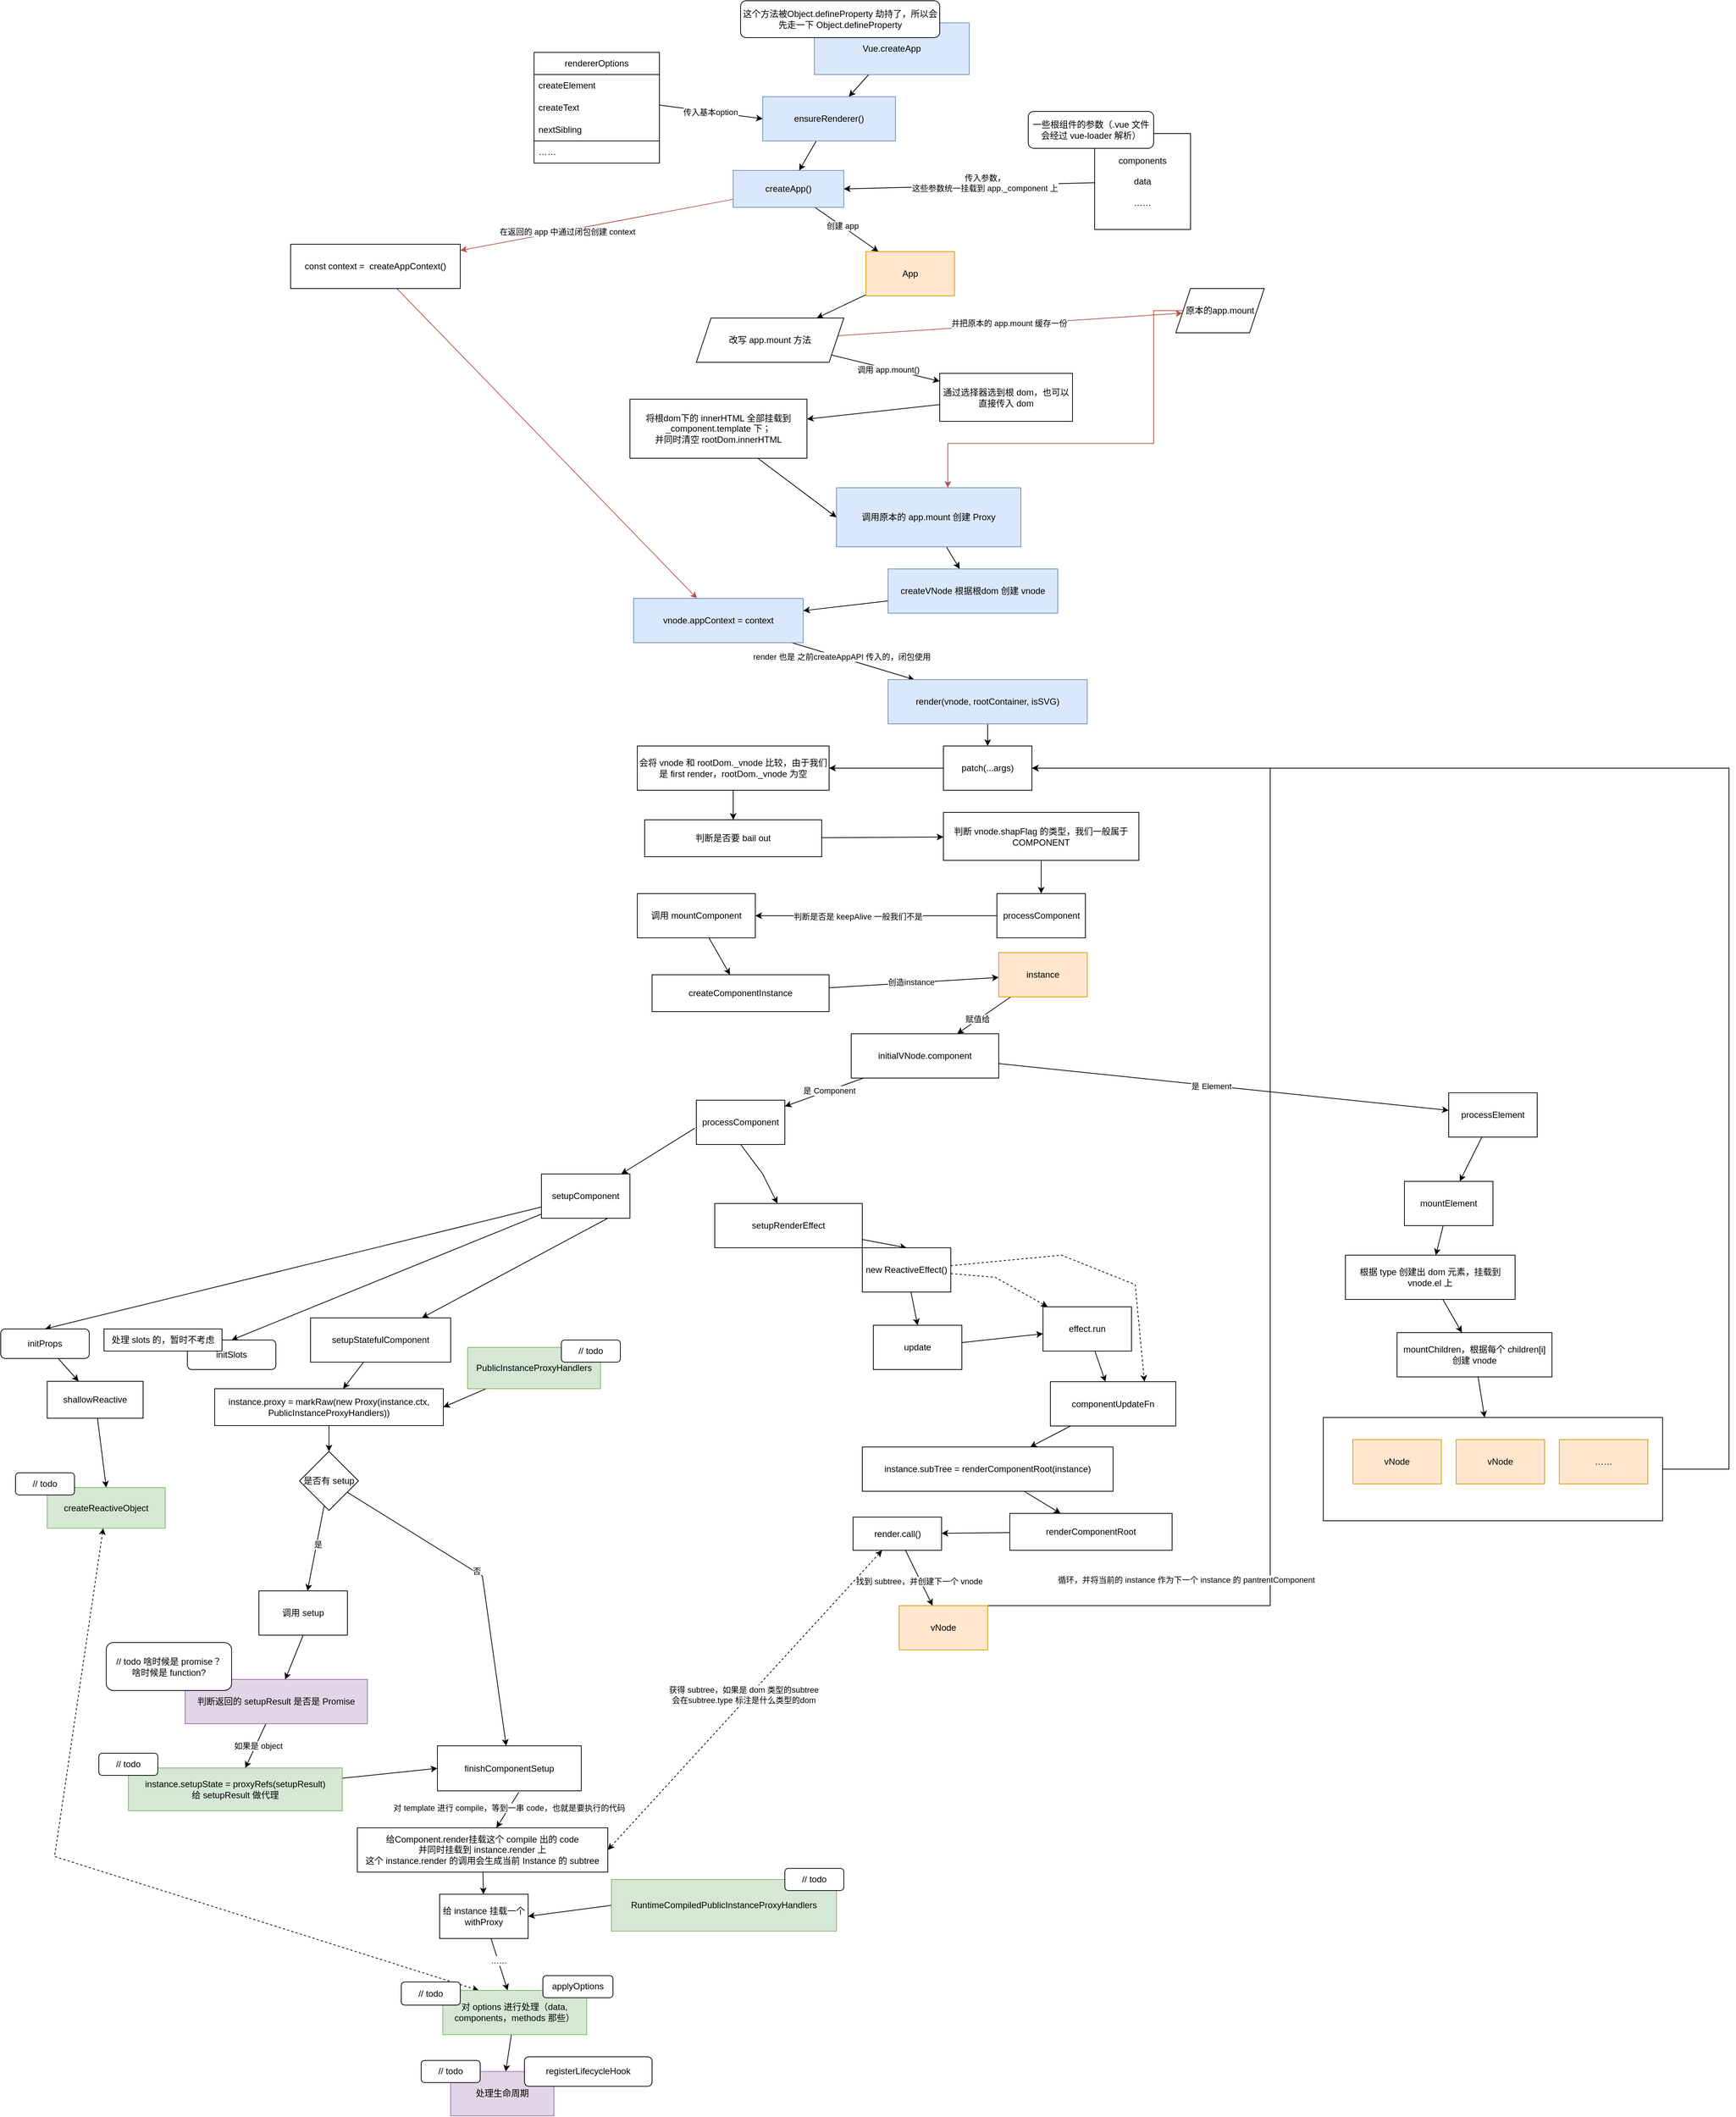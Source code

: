 <mxfile version="21.7.4" type="github">
  <diagram name="第 1 页" id="jVa2W7IPWwnAXI4XaTAD">
    <mxGraphModel dx="2261" dy="822" grid="1" gridSize="10" guides="1" tooltips="1" connect="1" arrows="1" fold="1" page="1" pageScale="1" pageWidth="827" pageHeight="1169" math="0" shadow="0">
      <root>
        <mxCell id="0" />
        <mxCell id="1" parent="0" />
        <mxCell id="8fbml9rFBPQE95AYInHe-94" style="edgeStyle=orthogonalEdgeStyle;rounded=0;orthogonalLoop=1;jettySize=auto;html=1;entryX=1;entryY=0.5;entryDx=0;entryDy=0;" edge="1" parent="1" source="8fbml9rFBPQE95AYInHe-93" target="zJVTqqphNSBY5kHAIyzm-56">
          <mxGeometry relative="1" as="geometry">
            <Array as="points">
              <mxPoint x="1520" y="2070" />
              <mxPoint x="1520" y="1120" />
            </Array>
          </mxGeometry>
        </mxCell>
        <mxCell id="8fbml9rFBPQE95AYInHe-93" value="" style="rounded=0;whiteSpace=wrap;html=1;" vertex="1" parent="1">
          <mxGeometry x="970" y="2000" width="460" height="140" as="geometry" />
        </mxCell>
        <mxCell id="zJVTqqphNSBY5kHAIyzm-97" style="edgeStyle=none;rounded=0;orthogonalLoop=1;jettySize=auto;html=1;exitX=0.75;exitY=1;exitDx=0;exitDy=0;" parent="1" source="zJVTqqphNSBY5kHAIyzm-80" target="zJVTqqphNSBY5kHAIyzm-98" edge="1">
          <mxGeometry relative="1" as="geometry">
            <mxPoint x="410" y="1750" as="targetPoint" />
            <mxPoint x="220" y="1695.001" as="sourcePoint" />
          </mxGeometry>
        </mxCell>
        <mxCell id="zJVTqqphNSBY5kHAIyzm-1" style="rounded=0;orthogonalLoop=1;jettySize=auto;html=1;" parent="1" source="simCPiNDv_beY422lD6f-1" target="zJVTqqphNSBY5kHAIyzm-2" edge="1">
          <mxGeometry relative="1" as="geometry">
            <mxPoint x="320" y="270" as="targetPoint" />
          </mxGeometry>
        </mxCell>
        <mxCell id="simCPiNDv_beY422lD6f-1" value="Vue.createApp" style="rounded=0;whiteSpace=wrap;html=1;fillColor=#dae8fc;strokeColor=#6c8ebf;" parent="1" vertex="1">
          <mxGeometry x="280" y="110" width="210" height="70" as="geometry" />
        </mxCell>
        <mxCell id="simCPiNDv_beY422lD6f-2" value="这个方法被Object.defineProperty 劫持了，所以会先走一下 Object.defineProperty" style="rounded=1;whiteSpace=wrap;html=1;" parent="1" vertex="1">
          <mxGeometry x="180" y="80" width="270" height="50" as="geometry" />
        </mxCell>
        <mxCell id="zJVTqqphNSBY5kHAIyzm-11" style="rounded=0;orthogonalLoop=1;jettySize=auto;html=1;" parent="1" source="zJVTqqphNSBY5kHAIyzm-2" target="zJVTqqphNSBY5kHAIyzm-12" edge="1">
          <mxGeometry relative="1" as="geometry">
            <mxPoint x="280" y="360" as="targetPoint" />
          </mxGeometry>
        </mxCell>
        <mxCell id="zJVTqqphNSBY5kHAIyzm-2" value="ensureRenderer()" style="rounded=0;whiteSpace=wrap;html=1;fillColor=#dae8fc;strokeColor=#6c8ebf;" parent="1" vertex="1">
          <mxGeometry x="210" y="210" width="180" height="60" as="geometry" />
        </mxCell>
        <mxCell id="zJVTqqphNSBY5kHAIyzm-7" style="rounded=0;orthogonalLoop=1;jettySize=auto;html=1;entryX=0;entryY=0.5;entryDx=0;entryDy=0;" parent="1" source="zJVTqqphNSBY5kHAIyzm-3" target="zJVTqqphNSBY5kHAIyzm-2" edge="1">
          <mxGeometry relative="1" as="geometry" />
        </mxCell>
        <mxCell id="zJVTqqphNSBY5kHAIyzm-8" value="传入基本option" style="edgeLabel;html=1;align=center;verticalAlign=middle;resizable=0;points=[];" parent="zJVTqqphNSBY5kHAIyzm-7" vertex="1" connectable="0">
          <mxGeometry x="-0.017" relative="1" as="geometry">
            <mxPoint as="offset" />
          </mxGeometry>
        </mxCell>
        <mxCell id="zJVTqqphNSBY5kHAIyzm-3" value="rendererOptions" style="swimlane;fontStyle=0;childLayout=stackLayout;horizontal=1;startSize=30;horizontalStack=0;resizeParent=1;resizeParentMax=0;resizeLast=0;collapsible=1;marginBottom=0;whiteSpace=wrap;html=1;" parent="1" vertex="1">
          <mxGeometry x="-100" y="150" width="170" height="120" as="geometry" />
        </mxCell>
        <mxCell id="zJVTqqphNSBY5kHAIyzm-4" value="createElement" style="text;strokeColor=none;fillColor=none;align=left;verticalAlign=middle;spacingLeft=4;spacingRight=4;overflow=hidden;points=[[0,0.5],[1,0.5]];portConstraint=eastwest;rotatable=0;whiteSpace=wrap;html=1;" parent="zJVTqqphNSBY5kHAIyzm-3" vertex="1">
          <mxGeometry y="30" width="170" height="30" as="geometry" />
        </mxCell>
        <mxCell id="zJVTqqphNSBY5kHAIyzm-5" value="createText" style="text;strokeColor=none;fillColor=none;align=left;verticalAlign=middle;spacingLeft=4;spacingRight=4;overflow=hidden;points=[[0,0.5],[1,0.5]];portConstraint=eastwest;rotatable=0;whiteSpace=wrap;html=1;" parent="zJVTqqphNSBY5kHAIyzm-3" vertex="1">
          <mxGeometry y="60" width="170" height="30" as="geometry" />
        </mxCell>
        <mxCell id="zJVTqqphNSBY5kHAIyzm-6" value="nextSibling" style="text;strokeColor=none;fillColor=none;align=left;verticalAlign=middle;spacingLeft=4;spacingRight=4;overflow=hidden;points=[[0,0.5],[1,0.5]];portConstraint=eastwest;rotatable=0;whiteSpace=wrap;html=1;" parent="zJVTqqphNSBY5kHAIyzm-3" vertex="1">
          <mxGeometry y="90" width="170" height="30" as="geometry" />
        </mxCell>
        <mxCell id="zJVTqqphNSBY5kHAIyzm-10" value="……" style="text;strokeColor=default;fillColor=none;align=left;verticalAlign=middle;spacingLeft=4;spacingRight=4;overflow=hidden;points=[[0,0.5],[1,0.5]];portConstraint=eastwest;rotatable=0;whiteSpace=wrap;html=1;" parent="1" vertex="1">
          <mxGeometry x="-100" y="270" width="170" height="30" as="geometry" />
        </mxCell>
        <mxCell id="zJVTqqphNSBY5kHAIyzm-13" style="rounded=0;orthogonalLoop=1;jettySize=auto;html=1;" parent="1" source="zJVTqqphNSBY5kHAIyzm-12" target="zJVTqqphNSBY5kHAIyzm-14" edge="1">
          <mxGeometry relative="1" as="geometry">
            <mxPoint x="270" y="460" as="targetPoint" />
          </mxGeometry>
        </mxCell>
        <mxCell id="zJVTqqphNSBY5kHAIyzm-15" value="创建 app" style="edgeLabel;html=1;align=center;verticalAlign=middle;resizable=0;points=[];" parent="zJVTqqphNSBY5kHAIyzm-13" vertex="1" connectable="0">
          <mxGeometry x="-0.15" y="1" relative="1" as="geometry">
            <mxPoint as="offset" />
          </mxGeometry>
        </mxCell>
        <mxCell id="zJVTqqphNSBY5kHAIyzm-46" style="edgeStyle=none;rounded=0;orthogonalLoop=1;jettySize=auto;html=1;fillColor=#f8cecc;strokeColor=#b85450;" parent="1" source="zJVTqqphNSBY5kHAIyzm-12" target="zJVTqqphNSBY5kHAIyzm-48" edge="1">
          <mxGeometry relative="1" as="geometry">
            <mxPoint y="420" as="targetPoint" />
          </mxGeometry>
        </mxCell>
        <mxCell id="zJVTqqphNSBY5kHAIyzm-47" value="在返回的 app 中通过闭包创建 context" style="edgeLabel;html=1;align=center;verticalAlign=middle;resizable=0;points=[];" parent="zJVTqqphNSBY5kHAIyzm-46" vertex="1" connectable="0">
          <mxGeometry x="0.219" y="2" relative="1" as="geometry">
            <mxPoint y="-1" as="offset" />
          </mxGeometry>
        </mxCell>
        <mxCell id="zJVTqqphNSBY5kHAIyzm-12" value="createApp()" style="rounded=0;whiteSpace=wrap;html=1;fillColor=#dae8fc;strokeColor=#6c8ebf;" parent="1" vertex="1">
          <mxGeometry x="170" y="310" width="150" height="50" as="geometry" />
        </mxCell>
        <mxCell id="zJVTqqphNSBY5kHAIyzm-26" style="edgeStyle=none;rounded=0;orthogonalLoop=1;jettySize=auto;html=1;" parent="1" source="zJVTqqphNSBY5kHAIyzm-14" target="zJVTqqphNSBY5kHAIyzm-27" edge="1">
          <mxGeometry relative="1" as="geometry">
            <mxPoint x="360" y="530" as="targetPoint" />
          </mxGeometry>
        </mxCell>
        <mxCell id="zJVTqqphNSBY5kHAIyzm-14" value="App" style="rounded=0;whiteSpace=wrap;html=1;fillColor=#ffe6cc;strokeColor=#d79b00;" parent="1" vertex="1">
          <mxGeometry x="350" y="420" width="120" height="60" as="geometry" />
        </mxCell>
        <mxCell id="zJVTqqphNSBY5kHAIyzm-20" style="edgeStyle=none;rounded=0;orthogonalLoop=1;jettySize=auto;html=1;entryX=1;entryY=0.5;entryDx=0;entryDy=0;" parent="1" source="zJVTqqphNSBY5kHAIyzm-19" target="zJVTqqphNSBY5kHAIyzm-12" edge="1">
          <mxGeometry relative="1" as="geometry" />
        </mxCell>
        <mxCell id="zJVTqqphNSBY5kHAIyzm-21" value="传入参数，&lt;br&gt;这些参数统一挂载到 app._component 上" style="edgeLabel;html=1;align=center;verticalAlign=middle;resizable=0;points=[];" parent="zJVTqqphNSBY5kHAIyzm-20" vertex="1" connectable="0">
          <mxGeometry x="0.08" y="-2" relative="1" as="geometry">
            <mxPoint x="34" y="-2" as="offset" />
          </mxGeometry>
        </mxCell>
        <mxCell id="zJVTqqphNSBY5kHAIyzm-19" value="components&lt;br&gt;&lt;br&gt;data&lt;br&gt;&lt;br&gt;……" style="whiteSpace=wrap;html=1;aspect=fixed;" parent="1" vertex="1">
          <mxGeometry x="660" y="260" width="130" height="130" as="geometry" />
        </mxCell>
        <mxCell id="zJVTqqphNSBY5kHAIyzm-24" value="一些根组件的参数（.vue 文件会经过 vue-loader 解析）" style="rounded=1;whiteSpace=wrap;html=1;" parent="1" vertex="1">
          <mxGeometry x="570" y="230" width="170" height="50" as="geometry" />
        </mxCell>
        <mxCell id="zJVTqqphNSBY5kHAIyzm-28" style="edgeStyle=none;rounded=0;orthogonalLoop=1;jettySize=auto;html=1;" parent="1" source="zJVTqqphNSBY5kHAIyzm-27" target="zJVTqqphNSBY5kHAIyzm-31" edge="1">
          <mxGeometry relative="1" as="geometry">
            <mxPoint x="390" y="620" as="targetPoint" />
          </mxGeometry>
        </mxCell>
        <mxCell id="zJVTqqphNSBY5kHAIyzm-29" value="调用 app.mount()" style="edgeLabel;html=1;align=center;verticalAlign=middle;resizable=0;points=[];" parent="zJVTqqphNSBY5kHAIyzm-28" vertex="1" connectable="0">
          <mxGeometry x="-0.183" y="-7" relative="1" as="geometry">
            <mxPoint x="18" y="-2" as="offset" />
          </mxGeometry>
        </mxCell>
        <mxCell id="zJVTqqphNSBY5kHAIyzm-35" style="edgeStyle=none;rounded=0;orthogonalLoop=1;jettySize=auto;html=1;fillColor=#f8cecc;strokeColor=#b85450;" parent="1" source="zJVTqqphNSBY5kHAIyzm-27" target="zJVTqqphNSBY5kHAIyzm-37" edge="1">
          <mxGeometry relative="1" as="geometry">
            <mxPoint x="650" y="530" as="targetPoint" />
          </mxGeometry>
        </mxCell>
        <mxCell id="zJVTqqphNSBY5kHAIyzm-36" value="并把原本的 app.mount 缓存一份" style="edgeLabel;html=1;align=center;verticalAlign=middle;resizable=0;points=[];" parent="zJVTqqphNSBY5kHAIyzm-35" vertex="1" connectable="0">
          <mxGeometry x="-0.008" y="2" relative="1" as="geometry">
            <mxPoint as="offset" />
          </mxGeometry>
        </mxCell>
        <mxCell id="zJVTqqphNSBY5kHAIyzm-27" value="改写 app.mount 方法" style="shape=parallelogram;perimeter=parallelogramPerimeter;whiteSpace=wrap;html=1;fixedSize=1;" parent="1" vertex="1">
          <mxGeometry x="120" y="510" width="200" height="60" as="geometry" />
        </mxCell>
        <mxCell id="zJVTqqphNSBY5kHAIyzm-33" style="edgeStyle=none;rounded=0;orthogonalLoop=1;jettySize=auto;html=1;" parent="1" source="zJVTqqphNSBY5kHAIyzm-31" target="zJVTqqphNSBY5kHAIyzm-34" edge="1">
          <mxGeometry relative="1" as="geometry">
            <mxPoint x="280" y="670" as="targetPoint" />
          </mxGeometry>
        </mxCell>
        <mxCell id="zJVTqqphNSBY5kHAIyzm-31" value="通过选择器选到根 dom，也可以直接传入 dom" style="rounded=0;whiteSpace=wrap;html=1;" parent="1" vertex="1">
          <mxGeometry x="450" y="585" width="180" height="65" as="geometry" />
        </mxCell>
        <mxCell id="zJVTqqphNSBY5kHAIyzm-38" style="edgeStyle=none;rounded=0;orthogonalLoop=1;jettySize=auto;html=1;entryX=0;entryY=0.5;entryDx=0;entryDy=0;" parent="1" source="zJVTqqphNSBY5kHAIyzm-34" target="zJVTqqphNSBY5kHAIyzm-41" edge="1">
          <mxGeometry relative="1" as="geometry">
            <mxPoint x="390" y="760" as="targetPoint" />
          </mxGeometry>
        </mxCell>
        <mxCell id="zJVTqqphNSBY5kHAIyzm-34" value="&lt;div style=&quot;&quot;&gt;&lt;span style=&quot;background-color: initial;&quot;&gt;将根dom下的 innerHTML 全部挂载到 _component.template 下；&lt;/span&gt;&lt;/div&gt;&lt;div style=&quot;&quot;&gt;&lt;span style=&quot;background-color: initial;&quot;&gt;并同时清空 rootDom.innerHTML&lt;/span&gt;&lt;/div&gt;" style="rounded=0;whiteSpace=wrap;html=1;align=center;" parent="1" vertex="1">
          <mxGeometry x="30" y="620" width="240" height="80" as="geometry" />
        </mxCell>
        <mxCell id="zJVTqqphNSBY5kHAIyzm-39" style="edgeStyle=orthogonalEdgeStyle;rounded=0;orthogonalLoop=1;jettySize=auto;html=1;fillColor=#f8cecc;strokeColor=#b85450;" parent="1" source="zJVTqqphNSBY5kHAIyzm-37" target="zJVTqqphNSBY5kHAIyzm-41" edge="1">
          <mxGeometry relative="1" as="geometry">
            <mxPoint x="460" y="760" as="targetPoint" />
            <Array as="points">
              <mxPoint x="740" y="680" />
              <mxPoint x="461" y="680" />
            </Array>
          </mxGeometry>
        </mxCell>
        <mxCell id="zJVTqqphNSBY5kHAIyzm-37" value="原本的app.mount" style="shape=parallelogram;perimeter=parallelogramPerimeter;whiteSpace=wrap;html=1;fixedSize=1;" parent="1" vertex="1">
          <mxGeometry x="770" y="470" width="120" height="60" as="geometry" />
        </mxCell>
        <mxCell id="zJVTqqphNSBY5kHAIyzm-42" style="edgeStyle=none;rounded=0;orthogonalLoop=1;jettySize=auto;html=1;" parent="1" source="zJVTqqphNSBY5kHAIyzm-41" target="zJVTqqphNSBY5kHAIyzm-43" edge="1">
          <mxGeometry relative="1" as="geometry">
            <mxPoint x="350" y="880" as="targetPoint" />
          </mxGeometry>
        </mxCell>
        <mxCell id="zJVTqqphNSBY5kHAIyzm-41" value="调用原本的 app.mount 创建 Proxy" style="rounded=0;whiteSpace=wrap;html=1;fillColor=#dae8fc;strokeColor=#6c8ebf;" parent="1" vertex="1">
          <mxGeometry x="310" y="740" width="250" height="80" as="geometry" />
        </mxCell>
        <mxCell id="zJVTqqphNSBY5kHAIyzm-51" style="edgeStyle=none;rounded=0;orthogonalLoop=1;jettySize=auto;html=1;" parent="1" source="zJVTqqphNSBY5kHAIyzm-43" target="zJVTqqphNSBY5kHAIyzm-50" edge="1">
          <mxGeometry relative="1" as="geometry" />
        </mxCell>
        <mxCell id="zJVTqqphNSBY5kHAIyzm-43" value="createVNode 根据根dom 创建 vnode" style="rounded=0;whiteSpace=wrap;html=1;fillColor=#dae8fc;strokeColor=#6c8ebf;" parent="1" vertex="1">
          <mxGeometry x="380" y="850" width="230" height="60" as="geometry" />
        </mxCell>
        <mxCell id="zJVTqqphNSBY5kHAIyzm-49" style="edgeStyle=none;rounded=0;orthogonalLoop=1;jettySize=auto;html=1;fillColor=#f8cecc;strokeColor=#b85450;" parent="1" source="zJVTqqphNSBY5kHAIyzm-48" target="zJVTqqphNSBY5kHAIyzm-50" edge="1">
          <mxGeometry relative="1" as="geometry">
            <mxPoint x="100" y="950" as="targetPoint" />
          </mxGeometry>
        </mxCell>
        <mxCell id="zJVTqqphNSBY5kHAIyzm-48" value="const context =&amp;nbsp;&amp;nbsp;createAppContext()" style="rounded=0;whiteSpace=wrap;html=1;" parent="1" vertex="1">
          <mxGeometry x="-430" y="410" width="230" height="60" as="geometry" />
        </mxCell>
        <mxCell id="zJVTqqphNSBY5kHAIyzm-52" style="edgeStyle=none;rounded=0;orthogonalLoop=1;jettySize=auto;html=1;" parent="1" source="zJVTqqphNSBY5kHAIyzm-50" target="zJVTqqphNSBY5kHAIyzm-53" edge="1">
          <mxGeometry relative="1" as="geometry">
            <mxPoint x="370" y="1000" as="targetPoint" />
          </mxGeometry>
        </mxCell>
        <mxCell id="zJVTqqphNSBY5kHAIyzm-54" value="render 也是 之前createAppAPI 传入的，闭包使用" style="edgeLabel;html=1;align=center;verticalAlign=middle;resizable=0;points=[];" parent="zJVTqqphNSBY5kHAIyzm-52" vertex="1" connectable="0">
          <mxGeometry x="-0.194" y="1" relative="1" as="geometry">
            <mxPoint as="offset" />
          </mxGeometry>
        </mxCell>
        <mxCell id="zJVTqqphNSBY5kHAIyzm-50" value="vnode.appContext = context" style="rounded=0;whiteSpace=wrap;html=1;fillColor=#dae8fc;strokeColor=#6c8ebf;" parent="1" vertex="1">
          <mxGeometry x="35" y="890" width="230" height="60" as="geometry" />
        </mxCell>
        <mxCell id="zJVTqqphNSBY5kHAIyzm-55" style="edgeStyle=none;rounded=0;orthogonalLoop=1;jettySize=auto;html=1;" parent="1" source="zJVTqqphNSBY5kHAIyzm-53" target="zJVTqqphNSBY5kHAIyzm-56" edge="1">
          <mxGeometry relative="1" as="geometry">
            <mxPoint x="515" y="1110" as="targetPoint" />
          </mxGeometry>
        </mxCell>
        <mxCell id="zJVTqqphNSBY5kHAIyzm-53" value="render(vnode, rootContainer, isSVG)" style="rounded=0;whiteSpace=wrap;html=1;fillColor=#dae8fc;strokeColor=#6c8ebf;" parent="1" vertex="1">
          <mxGeometry x="380" y="1000" width="270" height="60" as="geometry" />
        </mxCell>
        <mxCell id="zJVTqqphNSBY5kHAIyzm-57" style="edgeStyle=none;rounded=0;orthogonalLoop=1;jettySize=auto;html=1;" parent="1" source="zJVTqqphNSBY5kHAIyzm-56" target="zJVTqqphNSBY5kHAIyzm-58" edge="1">
          <mxGeometry relative="1" as="geometry">
            <mxPoint x="240" y="1120" as="targetPoint" />
          </mxGeometry>
        </mxCell>
        <mxCell id="zJVTqqphNSBY5kHAIyzm-56" value="patch(...args)" style="rounded=0;whiteSpace=wrap;html=1;" parent="1" vertex="1">
          <mxGeometry x="455" y="1090" width="120" height="60" as="geometry" />
        </mxCell>
        <mxCell id="zJVTqqphNSBY5kHAIyzm-59" style="edgeStyle=none;rounded=0;orthogonalLoop=1;jettySize=auto;html=1;" parent="1" source="zJVTqqphNSBY5kHAIyzm-58" target="zJVTqqphNSBY5kHAIyzm-60" edge="1">
          <mxGeometry relative="1" as="geometry">
            <mxPoint x="170" y="1210" as="targetPoint" />
          </mxGeometry>
        </mxCell>
        <mxCell id="zJVTqqphNSBY5kHAIyzm-58" value="会将 vnode 和 rootDom._vnode 比较，由于我们是 first render，rootDom._vnode 为空" style="rounded=0;whiteSpace=wrap;html=1;" parent="1" vertex="1">
          <mxGeometry x="40" y="1090" width="260" height="60" as="geometry" />
        </mxCell>
        <mxCell id="zJVTqqphNSBY5kHAIyzm-61" style="edgeStyle=none;rounded=0;orthogonalLoop=1;jettySize=auto;html=1;" parent="1" source="zJVTqqphNSBY5kHAIyzm-60" target="zJVTqqphNSBY5kHAIyzm-62" edge="1">
          <mxGeometry relative="1" as="geometry">
            <mxPoint x="400" y="1215" as="targetPoint" />
          </mxGeometry>
        </mxCell>
        <mxCell id="zJVTqqphNSBY5kHAIyzm-60" value="判断是否要 bail out" style="rounded=0;whiteSpace=wrap;html=1;" parent="1" vertex="1">
          <mxGeometry x="50" y="1190" width="240" height="50" as="geometry" />
        </mxCell>
        <mxCell id="zJVTqqphNSBY5kHAIyzm-63" style="edgeStyle=none;rounded=0;orthogonalLoop=1;jettySize=auto;html=1;" parent="1" source="zJVTqqphNSBY5kHAIyzm-62" target="zJVTqqphNSBY5kHAIyzm-64" edge="1">
          <mxGeometry relative="1" as="geometry">
            <mxPoint x="587.5" y="1300" as="targetPoint" />
          </mxGeometry>
        </mxCell>
        <mxCell id="zJVTqqphNSBY5kHAIyzm-62" value="判断 vnode.shapFlag 的类型，我们一般属于&lt;br&gt;COMPONENT" style="rounded=0;whiteSpace=wrap;html=1;" parent="1" vertex="1">
          <mxGeometry x="455" y="1180" width="265" height="65" as="geometry" />
        </mxCell>
        <mxCell id="zJVTqqphNSBY5kHAIyzm-65" style="edgeStyle=none;rounded=0;orthogonalLoop=1;jettySize=auto;html=1;" parent="1" source="zJVTqqphNSBY5kHAIyzm-64" target="zJVTqqphNSBY5kHAIyzm-66" edge="1">
          <mxGeometry relative="1" as="geometry">
            <mxPoint x="180" y="1320" as="targetPoint" />
          </mxGeometry>
        </mxCell>
        <mxCell id="zJVTqqphNSBY5kHAIyzm-67" value="判断是否是 keepAlive 一般我们不是" style="edgeLabel;html=1;align=center;verticalAlign=middle;resizable=0;points=[];" parent="zJVTqqphNSBY5kHAIyzm-65" vertex="1" connectable="0">
          <mxGeometry x="0.151" y="1" relative="1" as="geometry">
            <mxPoint as="offset" />
          </mxGeometry>
        </mxCell>
        <mxCell id="zJVTqqphNSBY5kHAIyzm-64" value="processComponent" style="rounded=0;whiteSpace=wrap;html=1;" parent="1" vertex="1">
          <mxGeometry x="527.5" y="1290" width="120" height="60" as="geometry" />
        </mxCell>
        <mxCell id="zJVTqqphNSBY5kHAIyzm-69" style="edgeStyle=none;rounded=0;orthogonalLoop=1;jettySize=auto;html=1;" parent="1" source="zJVTqqphNSBY5kHAIyzm-66" target="zJVTqqphNSBY5kHAIyzm-70" edge="1">
          <mxGeometry relative="1" as="geometry">
            <mxPoint x="120" y="1430" as="targetPoint" />
          </mxGeometry>
        </mxCell>
        <mxCell id="zJVTqqphNSBY5kHAIyzm-66" value="调用&amp;nbsp;mountComponent" style="rounded=0;whiteSpace=wrap;html=1;" parent="1" vertex="1">
          <mxGeometry x="40" y="1290" width="160" height="60" as="geometry" />
        </mxCell>
        <mxCell id="zJVTqqphNSBY5kHAIyzm-68" style="edgeStyle=none;rounded=0;orthogonalLoop=1;jettySize=auto;html=1;exitX=0.75;exitY=0;exitDx=0;exitDy=0;" parent="1" source="zJVTqqphNSBY5kHAIyzm-66" target="zJVTqqphNSBY5kHAIyzm-66" edge="1">
          <mxGeometry relative="1" as="geometry" />
        </mxCell>
        <mxCell id="zJVTqqphNSBY5kHAIyzm-71" style="edgeStyle=none;rounded=0;orthogonalLoop=1;jettySize=auto;html=1;" parent="1" source="zJVTqqphNSBY5kHAIyzm-70" target="zJVTqqphNSBY5kHAIyzm-72" edge="1">
          <mxGeometry relative="1" as="geometry">
            <mxPoint x="430" y="1425" as="targetPoint" />
          </mxGeometry>
        </mxCell>
        <mxCell id="zJVTqqphNSBY5kHAIyzm-73" value="创造instance" style="edgeLabel;html=1;align=center;verticalAlign=middle;resizable=0;points=[];" parent="zJVTqqphNSBY5kHAIyzm-71" vertex="1" connectable="0">
          <mxGeometry x="-0.037" y="1" relative="1" as="geometry">
            <mxPoint as="offset" />
          </mxGeometry>
        </mxCell>
        <mxCell id="zJVTqqphNSBY5kHAIyzm-70" value="createComponentInstance" style="rounded=0;whiteSpace=wrap;html=1;" parent="1" vertex="1">
          <mxGeometry x="60" y="1400" width="240" height="50" as="geometry" />
        </mxCell>
        <mxCell id="zJVTqqphNSBY5kHAIyzm-75" style="edgeStyle=none;rounded=0;orthogonalLoop=1;jettySize=auto;html=1;" parent="1" source="zJVTqqphNSBY5kHAIyzm-72" target="zJVTqqphNSBY5kHAIyzm-78" edge="1">
          <mxGeometry relative="1" as="geometry">
            <mxPoint x="590" y="1510" as="targetPoint" />
          </mxGeometry>
        </mxCell>
        <mxCell id="zJVTqqphNSBY5kHAIyzm-76" value="赋值给" style="edgeLabel;html=1;align=center;verticalAlign=middle;resizable=0;points=[];" parent="zJVTqqphNSBY5kHAIyzm-75" vertex="1" connectable="0">
          <mxGeometry x="0.236" y="2" relative="1" as="geometry">
            <mxPoint x="-2" y="-3" as="offset" />
          </mxGeometry>
        </mxCell>
        <mxCell id="zJVTqqphNSBY5kHAIyzm-72" value="instance" style="rounded=0;whiteSpace=wrap;html=1;fillColor=#ffe6cc;strokeColor=#d79b00;" parent="1" vertex="1">
          <mxGeometry x="530" y="1370" width="120" height="60" as="geometry" />
        </mxCell>
        <mxCell id="zJVTqqphNSBY5kHAIyzm-79" style="edgeStyle=none;rounded=0;orthogonalLoop=1;jettySize=auto;html=1;exitX=-0.017;exitY=0.633;exitDx=0;exitDy=0;exitPerimeter=0;" parent="1" source="8fbml9rFBPQE95AYInHe-76" target="zJVTqqphNSBY5kHAIyzm-80" edge="1">
          <mxGeometry relative="1" as="geometry">
            <mxPoint x="250" y="1540" as="targetPoint" />
            <mxPoint x="150" y="1580" as="sourcePoint" />
          </mxGeometry>
        </mxCell>
        <mxCell id="8fbml9rFBPQE95AYInHe-17" style="edgeStyle=none;rounded=0;orthogonalLoop=1;jettySize=auto;html=1;exitX=0.5;exitY=1;exitDx=0;exitDy=0;" edge="1" parent="1" source="8fbml9rFBPQE95AYInHe-76" target="8fbml9rFBPQE95AYInHe-18">
          <mxGeometry relative="1" as="geometry">
            <mxPoint x="590" y="1660" as="targetPoint" />
            <Array as="points">
              <mxPoint x="210" y="1670" />
            </Array>
          </mxGeometry>
        </mxCell>
        <mxCell id="8fbml9rFBPQE95AYInHe-78" style="edgeStyle=none;rounded=0;orthogonalLoop=1;jettySize=auto;html=1;" edge="1" parent="1" source="zJVTqqphNSBY5kHAIyzm-78" target="8fbml9rFBPQE95AYInHe-76">
          <mxGeometry relative="1" as="geometry" />
        </mxCell>
        <mxCell id="8fbml9rFBPQE95AYInHe-81" value="是 Component" style="edgeLabel;html=1;align=center;verticalAlign=middle;resizable=0;points=[];" vertex="1" connectable="0" parent="8fbml9rFBPQE95AYInHe-78">
          <mxGeometry x="-0.124" relative="1" as="geometry">
            <mxPoint as="offset" />
          </mxGeometry>
        </mxCell>
        <mxCell id="8fbml9rFBPQE95AYInHe-79" style="edgeStyle=none;rounded=0;orthogonalLoop=1;jettySize=auto;html=1;" edge="1" parent="1" source="zJVTqqphNSBY5kHAIyzm-78" target="8fbml9rFBPQE95AYInHe-80">
          <mxGeometry relative="1" as="geometry">
            <mxPoint x="1020" y="1620" as="targetPoint" />
          </mxGeometry>
        </mxCell>
        <mxCell id="8fbml9rFBPQE95AYInHe-82" value="是 Element" style="edgeLabel;html=1;align=center;verticalAlign=middle;resizable=0;points=[];" vertex="1" connectable="0" parent="8fbml9rFBPQE95AYInHe-79">
          <mxGeometry x="-0.057" relative="1" as="geometry">
            <mxPoint as="offset" />
          </mxGeometry>
        </mxCell>
        <mxCell id="zJVTqqphNSBY5kHAIyzm-78" value="initialVNode.component" style="rounded=0;whiteSpace=wrap;html=1;" parent="1" vertex="1">
          <mxGeometry x="330" y="1480" width="200" height="60" as="geometry" />
        </mxCell>
        <mxCell id="zJVTqqphNSBY5kHAIyzm-84" style="edgeStyle=none;rounded=0;orthogonalLoop=1;jettySize=auto;html=1;entryX=0.5;entryY=0;entryDx=0;entryDy=0;" parent="1" source="zJVTqqphNSBY5kHAIyzm-80" target="zJVTqqphNSBY5kHAIyzm-82" edge="1">
          <mxGeometry relative="1" as="geometry" />
        </mxCell>
        <mxCell id="zJVTqqphNSBY5kHAIyzm-85" style="edgeStyle=none;rounded=0;orthogonalLoop=1;jettySize=auto;html=1;entryX=0.5;entryY=0;entryDx=0;entryDy=0;" parent="1" source="zJVTqqphNSBY5kHAIyzm-80" target="zJVTqqphNSBY5kHAIyzm-83" edge="1">
          <mxGeometry relative="1" as="geometry" />
        </mxCell>
        <mxCell id="zJVTqqphNSBY5kHAIyzm-80" value="setupComponent" style="rounded=0;whiteSpace=wrap;html=1;" parent="1" vertex="1">
          <mxGeometry x="-90" y="1670" width="120" height="60" as="geometry" />
        </mxCell>
        <mxCell id="zJVTqqphNSBY5kHAIyzm-86" style="edgeStyle=none;rounded=0;orthogonalLoop=1;jettySize=auto;html=1;" parent="1" source="zJVTqqphNSBY5kHAIyzm-82" target="zJVTqqphNSBY5kHAIyzm-87" edge="1">
          <mxGeometry relative="1" as="geometry">
            <mxPoint x="-873" y="1941" as="targetPoint" />
          </mxGeometry>
        </mxCell>
        <mxCell id="zJVTqqphNSBY5kHAIyzm-82" value="initProps" style="rounded=1;whiteSpace=wrap;html=1;" parent="1" vertex="1">
          <mxGeometry x="-823" y="1880" width="120" height="40" as="geometry" />
        </mxCell>
        <mxCell id="zJVTqqphNSBY5kHAIyzm-83" value="initSlots" style="rounded=1;whiteSpace=wrap;html=1;" parent="1" vertex="1">
          <mxGeometry x="-570" y="1895" width="120" height="40" as="geometry" />
        </mxCell>
        <mxCell id="zJVTqqphNSBY5kHAIyzm-94" style="edgeStyle=none;rounded=0;orthogonalLoop=1;jettySize=auto;html=1;entryX=0.5;entryY=0;entryDx=0;entryDy=0;" parent="1" source="zJVTqqphNSBY5kHAIyzm-87" target="zJVTqqphNSBY5kHAIyzm-89" edge="1">
          <mxGeometry relative="1" as="geometry">
            <Array as="points" />
          </mxGeometry>
        </mxCell>
        <mxCell id="zJVTqqphNSBY5kHAIyzm-87" value="shallowReactive" style="rounded=0;whiteSpace=wrap;html=1;" parent="1" vertex="1">
          <mxGeometry x="-760" y="1951" width="130" height="50" as="geometry" />
        </mxCell>
        <mxCell id="8fbml9rFBPQE95AYInHe-11" style="edgeStyle=none;rounded=0;orthogonalLoop=1;jettySize=auto;html=1;entryX=0.25;entryY=0;entryDx=0;entryDy=0;dashed=1;startArrow=classic;startFill=1;" edge="1" parent="1" source="zJVTqqphNSBY5kHAIyzm-89" target="8fbml9rFBPQE95AYInHe-7">
          <mxGeometry relative="1" as="geometry">
            <Array as="points">
              <mxPoint x="-750" y="2595" />
            </Array>
          </mxGeometry>
        </mxCell>
        <mxCell id="zJVTqqphNSBY5kHAIyzm-89" value="createReactiveObject" style="rounded=0;whiteSpace=wrap;html=1;fillColor=#d5e8d4;strokeColor=#82b366;" parent="1" vertex="1">
          <mxGeometry x="-760" y="2095" width="160" height="55" as="geometry" />
        </mxCell>
        <mxCell id="zJVTqqphNSBY5kHAIyzm-91" value="// todo" style="rounded=1;whiteSpace=wrap;html=1;" parent="1" vertex="1">
          <mxGeometry x="-803" y="2075" width="80" height="30" as="geometry" />
        </mxCell>
        <mxCell id="zJVTqqphNSBY5kHAIyzm-93" value="处理 slots 的，暂时不考虑" style="rounded=0;whiteSpace=wrap;html=1;" parent="1" vertex="1">
          <mxGeometry x="-683" y="1880" width="160" height="30" as="geometry" />
        </mxCell>
        <mxCell id="zJVTqqphNSBY5kHAIyzm-99" style="edgeStyle=none;rounded=0;orthogonalLoop=1;jettySize=auto;html=1;" parent="1" source="zJVTqqphNSBY5kHAIyzm-98" target="zJVTqqphNSBY5kHAIyzm-100" edge="1">
          <mxGeometry relative="1" as="geometry">
            <mxPoint x="-373" y="2005" as="targetPoint" />
          </mxGeometry>
        </mxCell>
        <mxCell id="zJVTqqphNSBY5kHAIyzm-98" value="setupStatefulComponent" style="rounded=0;whiteSpace=wrap;html=1;" parent="1" vertex="1">
          <mxGeometry x="-403" y="1865" width="190" height="60" as="geometry" />
        </mxCell>
        <mxCell id="zJVTqqphNSBY5kHAIyzm-104" style="edgeStyle=none;rounded=0;orthogonalLoop=1;jettySize=auto;html=1;" parent="1" source="zJVTqqphNSBY5kHAIyzm-100" target="zJVTqqphNSBY5kHAIyzm-105" edge="1">
          <mxGeometry relative="1" as="geometry">
            <mxPoint x="-378" y="2055" as="targetPoint" />
          </mxGeometry>
        </mxCell>
        <mxCell id="zJVTqqphNSBY5kHAIyzm-100" value="instance.proxy = markRaw(new Proxy(instance.ctx, PublicInstanceProxyHandlers))" style="rounded=0;whiteSpace=wrap;html=1;" parent="1" vertex="1">
          <mxGeometry x="-533" y="1961" width="310" height="50" as="geometry" />
        </mxCell>
        <mxCell id="zJVTqqphNSBY5kHAIyzm-102" style="edgeStyle=none;rounded=0;orthogonalLoop=1;jettySize=auto;html=1;entryX=1;entryY=0.5;entryDx=0;entryDy=0;" parent="1" source="zJVTqqphNSBY5kHAIyzm-101" target="zJVTqqphNSBY5kHAIyzm-100" edge="1">
          <mxGeometry relative="1" as="geometry" />
        </mxCell>
        <mxCell id="zJVTqqphNSBY5kHAIyzm-101" value="PublicInstanceProxyHandlers" style="rounded=0;whiteSpace=wrap;html=1;fillColor=#d5e8d4;strokeColor=#82b366;" parent="1" vertex="1">
          <mxGeometry x="-190" y="1905" width="180" height="56" as="geometry" />
        </mxCell>
        <mxCell id="zJVTqqphNSBY5kHAIyzm-103" value="// todo" style="rounded=1;whiteSpace=wrap;html=1;" parent="1" vertex="1">
          <mxGeometry x="-63" y="1895" width="80" height="30" as="geometry" />
        </mxCell>
        <mxCell id="zJVTqqphNSBY5kHAIyzm-106" style="edgeStyle=none;rounded=0;orthogonalLoop=1;jettySize=auto;html=1;" parent="1" source="zJVTqqphNSBY5kHAIyzm-105" target="zJVTqqphNSBY5kHAIyzm-107" edge="1">
          <mxGeometry relative="1" as="geometry">
            <mxPoint x="-263" y="2086" as="targetPoint" />
            <Array as="points">
              <mxPoint x="-170" y="2215" />
            </Array>
          </mxGeometry>
        </mxCell>
        <mxCell id="zJVTqqphNSBY5kHAIyzm-108" value="否" style="edgeLabel;html=1;align=center;verticalAlign=middle;resizable=0;points=[];" parent="zJVTqqphNSBY5kHAIyzm-106" vertex="1" connectable="0">
          <mxGeometry x="-0.087" y="2" relative="1" as="geometry">
            <mxPoint as="offset" />
          </mxGeometry>
        </mxCell>
        <mxCell id="8fbml9rFBPQE95AYInHe-55" style="edgeStyle=none;rounded=0;orthogonalLoop=1;jettySize=auto;html=1;" edge="1" parent="1" source="zJVTqqphNSBY5kHAIyzm-105" target="8fbml9rFBPQE95AYInHe-57">
          <mxGeometry relative="1" as="geometry">
            <mxPoint x="-500" y="2255" as="targetPoint" />
          </mxGeometry>
        </mxCell>
        <mxCell id="8fbml9rFBPQE95AYInHe-56" value="是" style="edgeLabel;html=1;align=center;verticalAlign=middle;resizable=0;points=[];" vertex="1" connectable="0" parent="8fbml9rFBPQE95AYInHe-55">
          <mxGeometry x="-0.103" y="1" relative="1" as="geometry">
            <mxPoint as="offset" />
          </mxGeometry>
        </mxCell>
        <mxCell id="zJVTqqphNSBY5kHAIyzm-105" value="是否有 setup" style="rhombus;whiteSpace=wrap;html=1;" parent="1" vertex="1">
          <mxGeometry x="-418" y="2046" width="80" height="80" as="geometry" />
        </mxCell>
        <mxCell id="zJVTqqphNSBY5kHAIyzm-109" style="edgeStyle=none;rounded=0;orthogonalLoop=1;jettySize=auto;html=1;" parent="1" target="zJVTqqphNSBY5kHAIyzm-110" edge="1">
          <mxGeometry relative="1" as="geometry">
            <mxPoint x="-120.5" y="2556.11" as="targetPoint" />
            <mxPoint x="-120.499" y="2507.61" as="sourcePoint" />
          </mxGeometry>
        </mxCell>
        <mxCell id="8fbml9rFBPQE95AYInHe-69" value="对 template 进行 compile，等到一串 code，也就是要执行的代码" style="edgeLabel;html=1;align=center;verticalAlign=middle;resizable=0;points=[];" vertex="1" connectable="0" parent="zJVTqqphNSBY5kHAIyzm-109">
          <mxGeometry x="-0.118" relative="1" as="geometry">
            <mxPoint as="offset" />
          </mxGeometry>
        </mxCell>
        <mxCell id="zJVTqqphNSBY5kHAIyzm-107" value="finishComponentSetup" style="rounded=0;whiteSpace=wrap;html=1;" parent="1" vertex="1">
          <mxGeometry x="-231" y="2445" width="195" height="61" as="geometry" />
        </mxCell>
        <mxCell id="8fbml9rFBPQE95AYInHe-1" style="rounded=0;orthogonalLoop=1;jettySize=auto;html=1;" edge="1" parent="1" source="zJVTqqphNSBY5kHAIyzm-110" target="8fbml9rFBPQE95AYInHe-2">
          <mxGeometry relative="1" as="geometry">
            <mxPoint x="-133" y="2686.11" as="targetPoint" />
          </mxGeometry>
        </mxCell>
        <mxCell id="zJVTqqphNSBY5kHAIyzm-110" value="给Component.render挂载这个 compile 出的 code&lt;br&gt;并同时挂载到 instance.render 上&lt;br&gt;这个 instance.render 的调用会生成当前 Instance 的&amp;nbsp;subtree" style="rounded=0;whiteSpace=wrap;html=1;" parent="1" vertex="1">
          <mxGeometry x="-339.62" y="2556.11" width="339.62" height="60" as="geometry" />
        </mxCell>
        <mxCell id="8fbml9rFBPQE95AYInHe-5" style="edgeStyle=none;rounded=0;orthogonalLoop=1;jettySize=auto;html=1;" edge="1" parent="1" source="8fbml9rFBPQE95AYInHe-2" target="8fbml9rFBPQE95AYInHe-7">
          <mxGeometry relative="1" as="geometry">
            <mxPoint x="-203" y="2806.11" as="targetPoint" />
          </mxGeometry>
        </mxCell>
        <mxCell id="8fbml9rFBPQE95AYInHe-6" value="……" style="edgeLabel;html=1;align=center;verticalAlign=middle;resizable=0;points=[];" vertex="1" connectable="0" parent="8fbml9rFBPQE95AYInHe-5">
          <mxGeometry x="-0.167" y="1" relative="1" as="geometry">
            <mxPoint as="offset" />
          </mxGeometry>
        </mxCell>
        <mxCell id="8fbml9rFBPQE95AYInHe-2" value="给 instance 挂载一个 withProxy" style="rounded=0;whiteSpace=wrap;html=1;" vertex="1" parent="1">
          <mxGeometry x="-228" y="2646.11" width="120" height="60" as="geometry" />
        </mxCell>
        <mxCell id="8fbml9rFBPQE95AYInHe-4" style="edgeStyle=none;rounded=0;orthogonalLoop=1;jettySize=auto;html=1;entryX=1;entryY=0.5;entryDx=0;entryDy=0;exitX=0;exitY=0.5;exitDx=0;exitDy=0;" edge="1" parent="1" source="8fbml9rFBPQE95AYInHe-3" target="8fbml9rFBPQE95AYInHe-2">
          <mxGeometry relative="1" as="geometry">
            <mxPoint x="-715" y="2649.456" as="sourcePoint" />
          </mxGeometry>
        </mxCell>
        <mxCell id="8fbml9rFBPQE95AYInHe-3" value="RuntimeCompiledPublicInstanceProxyHandlers" style="rounded=0;whiteSpace=wrap;html=1;fillColor=#d5e8d4;strokeColor=#82b366;" vertex="1" parent="1">
          <mxGeometry x="5" y="2626.11" width="305" height="70" as="geometry" />
        </mxCell>
        <mxCell id="8fbml9rFBPQE95AYInHe-12" style="edgeStyle=none;rounded=0;orthogonalLoop=1;jettySize=auto;html=1;" edge="1" parent="1" source="8fbml9rFBPQE95AYInHe-7" target="8fbml9rFBPQE95AYInHe-13">
          <mxGeometry relative="1" as="geometry">
            <mxPoint x="-173" y="2906.4" as="targetPoint" />
          </mxGeometry>
        </mxCell>
        <mxCell id="8fbml9rFBPQE95AYInHe-7" value="对 options 进行处理（data, components，methods 那些）" style="rounded=0;whiteSpace=wrap;html=1;fillColor=#d5e8d4;strokeColor=#82b366;" vertex="1" parent="1">
          <mxGeometry x="-223.62" y="2776.4" width="195" height="60" as="geometry" />
        </mxCell>
        <mxCell id="8fbml9rFBPQE95AYInHe-8" value="applyOptions" style="rounded=1;whiteSpace=wrap;html=1;" vertex="1" parent="1">
          <mxGeometry x="-88" y="2756.4" width="95" height="30" as="geometry" />
        </mxCell>
        <mxCell id="8fbml9rFBPQE95AYInHe-10" value="// todo" style="rounded=1;whiteSpace=wrap;html=1;" vertex="1" parent="1">
          <mxGeometry x="-280" y="2765" width="80" height="31.4" as="geometry" />
        </mxCell>
        <mxCell id="8fbml9rFBPQE95AYInHe-13" value="处理生命周期" style="rounded=0;whiteSpace=wrap;html=1;fillColor=#e1d5e7;strokeColor=#9673a6;" vertex="1" parent="1">
          <mxGeometry x="-213" y="2886.4" width="140" height="60" as="geometry" />
        </mxCell>
        <mxCell id="8fbml9rFBPQE95AYInHe-14" value="registerLifecycleHook" style="rounded=1;whiteSpace=wrap;html=1;" vertex="1" parent="1">
          <mxGeometry x="-113" y="2866.4" width="173" height="40" as="geometry" />
        </mxCell>
        <mxCell id="8fbml9rFBPQE95AYInHe-15" value="// todo" style="rounded=1;whiteSpace=wrap;html=1;" vertex="1" parent="1">
          <mxGeometry x="-253" y="2871.4" width="80" height="30" as="geometry" />
        </mxCell>
        <mxCell id="8fbml9rFBPQE95AYInHe-21" style="edgeStyle=none;rounded=0;orthogonalLoop=1;jettySize=auto;html=1;entryX=0.5;entryY=0;entryDx=0;entryDy=0;" edge="1" parent="1" source="8fbml9rFBPQE95AYInHe-18" target="8fbml9rFBPQE95AYInHe-23">
          <mxGeometry relative="1" as="geometry">
            <mxPoint x="475" y="1780" as="targetPoint" />
          </mxGeometry>
        </mxCell>
        <mxCell id="8fbml9rFBPQE95AYInHe-18" value="setupRenderEffect" style="rounded=0;whiteSpace=wrap;html=1;" vertex="1" parent="1">
          <mxGeometry x="145" y="1710" width="200" height="60" as="geometry" />
        </mxCell>
        <mxCell id="8fbml9rFBPQE95AYInHe-28" style="edgeStyle=none;rounded=0;orthogonalLoop=1;jettySize=auto;html=1;" edge="1" parent="1" source="8fbml9rFBPQE95AYInHe-20" target="8fbml9rFBPQE95AYInHe-26">
          <mxGeometry relative="1" as="geometry" />
        </mxCell>
        <mxCell id="8fbml9rFBPQE95AYInHe-20" value="update" style="rounded=0;whiteSpace=wrap;html=1;" vertex="1" parent="1">
          <mxGeometry x="360" y="1875" width="120" height="60" as="geometry" />
        </mxCell>
        <mxCell id="8fbml9rFBPQE95AYInHe-24" style="edgeStyle=none;rounded=0;orthogonalLoop=1;jettySize=auto;html=1;entryX=0.5;entryY=0;entryDx=0;entryDy=0;" edge="1" parent="1" source="8fbml9rFBPQE95AYInHe-23" target="8fbml9rFBPQE95AYInHe-20">
          <mxGeometry relative="1" as="geometry" />
        </mxCell>
        <mxCell id="8fbml9rFBPQE95AYInHe-25" style="edgeStyle=none;rounded=0;orthogonalLoop=1;jettySize=auto;html=1;dashed=1;" edge="1" parent="1" source="8fbml9rFBPQE95AYInHe-23" target="8fbml9rFBPQE95AYInHe-26">
          <mxGeometry relative="1" as="geometry">
            <mxPoint x="605" y="1806" as="targetPoint" />
            <Array as="points">
              <mxPoint x="525" y="1810" />
            </Array>
          </mxGeometry>
        </mxCell>
        <mxCell id="8fbml9rFBPQE95AYInHe-32" style="edgeStyle=none;rounded=0;orthogonalLoop=1;jettySize=auto;html=1;entryX=0.75;entryY=0;entryDx=0;entryDy=0;dashed=1;" edge="1" parent="1" source="8fbml9rFBPQE95AYInHe-23" target="8fbml9rFBPQE95AYInHe-31">
          <mxGeometry relative="1" as="geometry">
            <Array as="points">
              <mxPoint x="615" y="1780" />
              <mxPoint x="715" y="1820" />
            </Array>
          </mxGeometry>
        </mxCell>
        <mxCell id="8fbml9rFBPQE95AYInHe-23" value="new&amp;nbsp;ReactiveEffect()" style="rounded=0;whiteSpace=wrap;html=1;" vertex="1" parent="1">
          <mxGeometry x="345" y="1770" width="120" height="60" as="geometry" />
        </mxCell>
        <mxCell id="8fbml9rFBPQE95AYInHe-30" style="edgeStyle=none;rounded=0;orthogonalLoop=1;jettySize=auto;html=1;" edge="1" parent="1" source="8fbml9rFBPQE95AYInHe-26" target="8fbml9rFBPQE95AYInHe-31">
          <mxGeometry relative="1" as="geometry">
            <mxPoint x="755" y="2000" as="targetPoint" />
          </mxGeometry>
        </mxCell>
        <mxCell id="8fbml9rFBPQE95AYInHe-26" value="effect.run" style="rounded=0;whiteSpace=wrap;html=1;" vertex="1" parent="1">
          <mxGeometry x="590" y="1850" width="120" height="60" as="geometry" />
        </mxCell>
        <mxCell id="8fbml9rFBPQE95AYInHe-33" style="edgeStyle=none;rounded=0;orthogonalLoop=1;jettySize=auto;html=1;" edge="1" parent="1" source="8fbml9rFBPQE95AYInHe-31" target="8fbml9rFBPQE95AYInHe-36">
          <mxGeometry relative="1" as="geometry">
            <mxPoint x="535" y="2100" as="targetPoint" />
          </mxGeometry>
        </mxCell>
        <mxCell id="8fbml9rFBPQE95AYInHe-31" value="componentUpdateFn" style="rounded=0;whiteSpace=wrap;html=1;" vertex="1" parent="1">
          <mxGeometry x="600" y="1951.5" width="170" height="60" as="geometry" />
        </mxCell>
        <mxCell id="8fbml9rFBPQE95AYInHe-38" style="edgeStyle=none;rounded=0;orthogonalLoop=1;jettySize=auto;html=1;" edge="1" parent="1" source="8fbml9rFBPQE95AYInHe-36" target="8fbml9rFBPQE95AYInHe-39">
          <mxGeometry relative="1" as="geometry">
            <mxPoint x="675" y="2160" as="targetPoint" />
          </mxGeometry>
        </mxCell>
        <mxCell id="8fbml9rFBPQE95AYInHe-36" value="instance.subTree = renderComponentRoot(instance)" style="rounded=0;whiteSpace=wrap;html=1;" vertex="1" parent="1">
          <mxGeometry x="345" y="2040" width="340" height="60" as="geometry" />
        </mxCell>
        <mxCell id="8fbml9rFBPQE95AYInHe-40" style="edgeStyle=none;rounded=0;orthogonalLoop=1;jettySize=auto;html=1;" edge="1" parent="1" source="8fbml9rFBPQE95AYInHe-39" target="8fbml9rFBPQE95AYInHe-41">
          <mxGeometry relative="1" as="geometry">
            <mxPoint x="395" y="2155" as="targetPoint" />
          </mxGeometry>
        </mxCell>
        <mxCell id="8fbml9rFBPQE95AYInHe-39" value="renderComponentRoot" style="rounded=0;whiteSpace=wrap;html=1;" vertex="1" parent="1">
          <mxGeometry x="545" y="2130" width="220" height="50" as="geometry" />
        </mxCell>
        <mxCell id="8fbml9rFBPQE95AYInHe-43" style="edgeStyle=none;rounded=0;orthogonalLoop=1;jettySize=auto;html=1;" edge="1" parent="1" source="8fbml9rFBPQE95AYInHe-41" target="8fbml9rFBPQE95AYInHe-45">
          <mxGeometry relative="1" as="geometry">
            <mxPoint x="405" y="2260" as="targetPoint" />
          </mxGeometry>
        </mxCell>
        <mxCell id="8fbml9rFBPQE95AYInHe-44" value="找到 subtree，并创建下一个 vnode" style="edgeLabel;html=1;align=center;verticalAlign=middle;resizable=0;points=[];" vertex="1" connectable="0" parent="8fbml9rFBPQE95AYInHe-43">
          <mxGeometry x="0.095" y="-2" relative="1" as="geometry">
            <mxPoint as="offset" />
          </mxGeometry>
        </mxCell>
        <mxCell id="8fbml9rFBPQE95AYInHe-71" style="edgeStyle=none;rounded=0;orthogonalLoop=1;jettySize=auto;html=1;entryX=1;entryY=0.5;entryDx=0;entryDy=0;dashed=1;startArrow=classic;startFill=1;" edge="1" parent="1" source="8fbml9rFBPQE95AYInHe-41" target="zJVTqqphNSBY5kHAIyzm-110">
          <mxGeometry relative="1" as="geometry" />
        </mxCell>
        <mxCell id="8fbml9rFBPQE95AYInHe-72" value="获得 subtree，如果是 dom 类型的subtree&lt;br&gt;会在subtree.type 标注是什么类型的dom" style="edgeLabel;html=1;align=center;verticalAlign=middle;resizable=0;points=[];" vertex="1" connectable="0" parent="8fbml9rFBPQE95AYInHe-71">
          <mxGeometry x="0.039" y="1" relative="1" as="geometry">
            <mxPoint x="4" y="-16" as="offset" />
          </mxGeometry>
        </mxCell>
        <mxCell id="8fbml9rFBPQE95AYInHe-41" value="render.call()" style="rounded=0;whiteSpace=wrap;html=1;" vertex="1" parent="1">
          <mxGeometry x="332.5" y="2135" width="120" height="45" as="geometry" />
        </mxCell>
        <mxCell id="8fbml9rFBPQE95AYInHe-47" style="edgeStyle=orthogonalEdgeStyle;rounded=0;orthogonalLoop=1;jettySize=auto;html=1;entryX=1;entryY=0.5;entryDx=0;entryDy=0;exitX=1;exitY=0.5;exitDx=0;exitDy=0;" edge="1" parent="1" source="8fbml9rFBPQE95AYInHe-45" target="zJVTqqphNSBY5kHAIyzm-56">
          <mxGeometry relative="1" as="geometry">
            <mxPoint x="1220" y="2224.5" as="sourcePoint" />
            <mxPoint x="790" y="1144.5" as="targetPoint" />
            <Array as="points">
              <mxPoint x="898" y="2255" />
              <mxPoint x="898" y="1120" />
            </Array>
          </mxGeometry>
        </mxCell>
        <mxCell id="8fbml9rFBPQE95AYInHe-49" value="循环，并将当前的 instance 作为下一个 instance 的 pantrentComponent" style="edgeLabel;html=1;align=center;verticalAlign=middle;resizable=0;points=[];" vertex="1" connectable="0" parent="8fbml9rFBPQE95AYInHe-47">
          <mxGeometry x="-0.825" relative="1" as="geometry">
            <mxPoint x="135" y="-35" as="offset" />
          </mxGeometry>
        </mxCell>
        <mxCell id="8fbml9rFBPQE95AYInHe-45" value="vNode" style="rounded=0;whiteSpace=wrap;html=1;fillColor=#ffe6cc;strokeColor=#d79b00;" vertex="1" parent="1">
          <mxGeometry x="395" y="2255" width="120" height="60" as="geometry" />
        </mxCell>
        <mxCell id="8fbml9rFBPQE95AYInHe-52" value="// todo" style="rounded=1;whiteSpace=wrap;html=1;" vertex="1" parent="1">
          <mxGeometry x="240" y="2611.11" width="80" height="30" as="geometry" />
        </mxCell>
        <mxCell id="8fbml9rFBPQE95AYInHe-59" style="edgeStyle=none;rounded=0;orthogonalLoop=1;jettySize=auto;html=1;exitX=0.5;exitY=1;exitDx=0;exitDy=0;" edge="1" parent="1" source="8fbml9rFBPQE95AYInHe-57" target="8fbml9rFBPQE95AYInHe-60">
          <mxGeometry relative="1" as="geometry">
            <mxPoint x="-403" y="2390" as="targetPoint" />
            <mxPoint x="-390.05" y="2330" as="sourcePoint" />
          </mxGeometry>
        </mxCell>
        <mxCell id="8fbml9rFBPQE95AYInHe-57" value="调用 setup" style="rounded=0;whiteSpace=wrap;html=1;" vertex="1" parent="1">
          <mxGeometry x="-473" y="2235" width="120" height="60" as="geometry" />
        </mxCell>
        <mxCell id="8fbml9rFBPQE95AYInHe-62" style="edgeStyle=none;rounded=0;orthogonalLoop=1;jettySize=auto;html=1;" edge="1" parent="1" source="8fbml9rFBPQE95AYInHe-60" target="8fbml9rFBPQE95AYInHe-64">
          <mxGeometry relative="1" as="geometry">
            <mxPoint x="-510" y="2495" as="targetPoint" />
          </mxGeometry>
        </mxCell>
        <mxCell id="8fbml9rFBPQE95AYInHe-63" value="如果是 object" style="edgeLabel;html=1;align=center;verticalAlign=middle;resizable=0;points=[];" vertex="1" connectable="0" parent="8fbml9rFBPQE95AYInHe-62">
          <mxGeometry x="0.321" y="1" relative="1" as="geometry">
            <mxPoint x="7" y="-10" as="offset" />
          </mxGeometry>
        </mxCell>
        <mxCell id="8fbml9rFBPQE95AYInHe-60" value="判断返回的&amp;nbsp;setupResult 是否是 Promise" style="rounded=0;whiteSpace=wrap;html=1;fillColor=#e1d5e7;strokeColor=#9673a6;" vertex="1" parent="1">
          <mxGeometry x="-573" y="2355" width="247" height="60" as="geometry" />
        </mxCell>
        <mxCell id="8fbml9rFBPQE95AYInHe-61" value="// todo 啥时候是 promise？&lt;br&gt;啥时候是 function?" style="rounded=1;whiteSpace=wrap;html=1;" vertex="1" parent="1">
          <mxGeometry x="-680" y="2305" width="170" height="65" as="geometry" />
        </mxCell>
        <mxCell id="8fbml9rFBPQE95AYInHe-68" style="edgeStyle=none;rounded=0;orthogonalLoop=1;jettySize=auto;html=1;entryX=0;entryY=0.5;entryDx=0;entryDy=0;" edge="1" parent="1" source="8fbml9rFBPQE95AYInHe-64" target="zJVTqqphNSBY5kHAIyzm-107">
          <mxGeometry relative="1" as="geometry" />
        </mxCell>
        <mxCell id="8fbml9rFBPQE95AYInHe-64" value="instance.setupState = proxyRefs(setupResult)&lt;br&gt;给 setupResult 做代理" style="rounded=0;whiteSpace=wrap;html=1;fillColor=#d5e8d4;strokeColor=#82b366;" vertex="1" parent="1">
          <mxGeometry x="-650" y="2475" width="290" height="58" as="geometry" />
        </mxCell>
        <mxCell id="8fbml9rFBPQE95AYInHe-65" value="// todo" style="rounded=1;whiteSpace=wrap;html=1;" vertex="1" parent="1">
          <mxGeometry x="-690" y="2455" width="80" height="30" as="geometry" />
        </mxCell>
        <mxCell id="8fbml9rFBPQE95AYInHe-76" value="processComponent" style="rounded=0;whiteSpace=wrap;html=1;" vertex="1" parent="1">
          <mxGeometry x="120" y="1570" width="120" height="60" as="geometry" />
        </mxCell>
        <mxCell id="8fbml9rFBPQE95AYInHe-83" style="edgeStyle=none;rounded=0;orthogonalLoop=1;jettySize=auto;html=1;" edge="1" parent="1" source="8fbml9rFBPQE95AYInHe-80" target="8fbml9rFBPQE95AYInHe-84">
          <mxGeometry relative="1" as="geometry">
            <mxPoint x="1110" y="1680" as="targetPoint" />
          </mxGeometry>
        </mxCell>
        <mxCell id="8fbml9rFBPQE95AYInHe-80" value="processElement" style="rounded=0;whiteSpace=wrap;html=1;" vertex="1" parent="1">
          <mxGeometry x="1140" y="1560" width="120" height="60" as="geometry" />
        </mxCell>
        <mxCell id="8fbml9rFBPQE95AYInHe-85" style="edgeStyle=none;rounded=0;orthogonalLoop=1;jettySize=auto;html=1;" edge="1" parent="1" source="8fbml9rFBPQE95AYInHe-84" target="8fbml9rFBPQE95AYInHe-86">
          <mxGeometry relative="1" as="geometry">
            <mxPoint x="1130" y="1790" as="targetPoint" />
          </mxGeometry>
        </mxCell>
        <mxCell id="8fbml9rFBPQE95AYInHe-84" value="mountElement" style="rounded=0;whiteSpace=wrap;html=1;" vertex="1" parent="1">
          <mxGeometry x="1080" y="1680" width="120" height="60" as="geometry" />
        </mxCell>
        <mxCell id="8fbml9rFBPQE95AYInHe-87" style="edgeStyle=none;rounded=0;orthogonalLoop=1;jettySize=auto;html=1;" edge="1" parent="1" source="8fbml9rFBPQE95AYInHe-86" target="8fbml9rFBPQE95AYInHe-88">
          <mxGeometry relative="1" as="geometry">
            <mxPoint x="1160" y="1930" as="targetPoint" />
          </mxGeometry>
        </mxCell>
        <mxCell id="8fbml9rFBPQE95AYInHe-86" value="根据 type 创建出 dom 元素，挂载到vnode.el 上" style="rounded=0;whiteSpace=wrap;html=1;" vertex="1" parent="1">
          <mxGeometry x="1000" y="1780" width="230" height="60" as="geometry" />
        </mxCell>
        <mxCell id="8fbml9rFBPQE95AYInHe-89" style="edgeStyle=none;rounded=0;orthogonalLoop=1;jettySize=auto;html=1;" edge="1" parent="1" source="8fbml9rFBPQE95AYInHe-88" target="8fbml9rFBPQE95AYInHe-93">
          <mxGeometry relative="1" as="geometry">
            <mxPoint x="1160" y="2000" as="targetPoint" />
          </mxGeometry>
        </mxCell>
        <mxCell id="8fbml9rFBPQE95AYInHe-88" value="mountChildren，根据每个 children[i] 创建 vnode" style="rounded=0;whiteSpace=wrap;html=1;" vertex="1" parent="1">
          <mxGeometry x="1070" y="1885" width="210" height="60" as="geometry" />
        </mxCell>
        <mxCell id="8fbml9rFBPQE95AYInHe-90" value="vNode" style="rounded=0;whiteSpace=wrap;html=1;fillColor=#ffe6cc;strokeColor=#d79b00;" vertex="1" parent="1">
          <mxGeometry x="1010" y="2030" width="120" height="60" as="geometry" />
        </mxCell>
        <mxCell id="8fbml9rFBPQE95AYInHe-91" value="vNode" style="rounded=0;whiteSpace=wrap;html=1;fillColor=#ffe6cc;strokeColor=#d79b00;" vertex="1" parent="1">
          <mxGeometry x="1150" y="2030" width="120" height="60" as="geometry" />
        </mxCell>
        <mxCell id="8fbml9rFBPQE95AYInHe-92" value="……" style="rounded=0;whiteSpace=wrap;html=1;fillColor=#ffe6cc;strokeColor=#d79b00;" vertex="1" parent="1">
          <mxGeometry x="1290" y="2030" width="120" height="60" as="geometry" />
        </mxCell>
      </root>
    </mxGraphModel>
  </diagram>
</mxfile>
